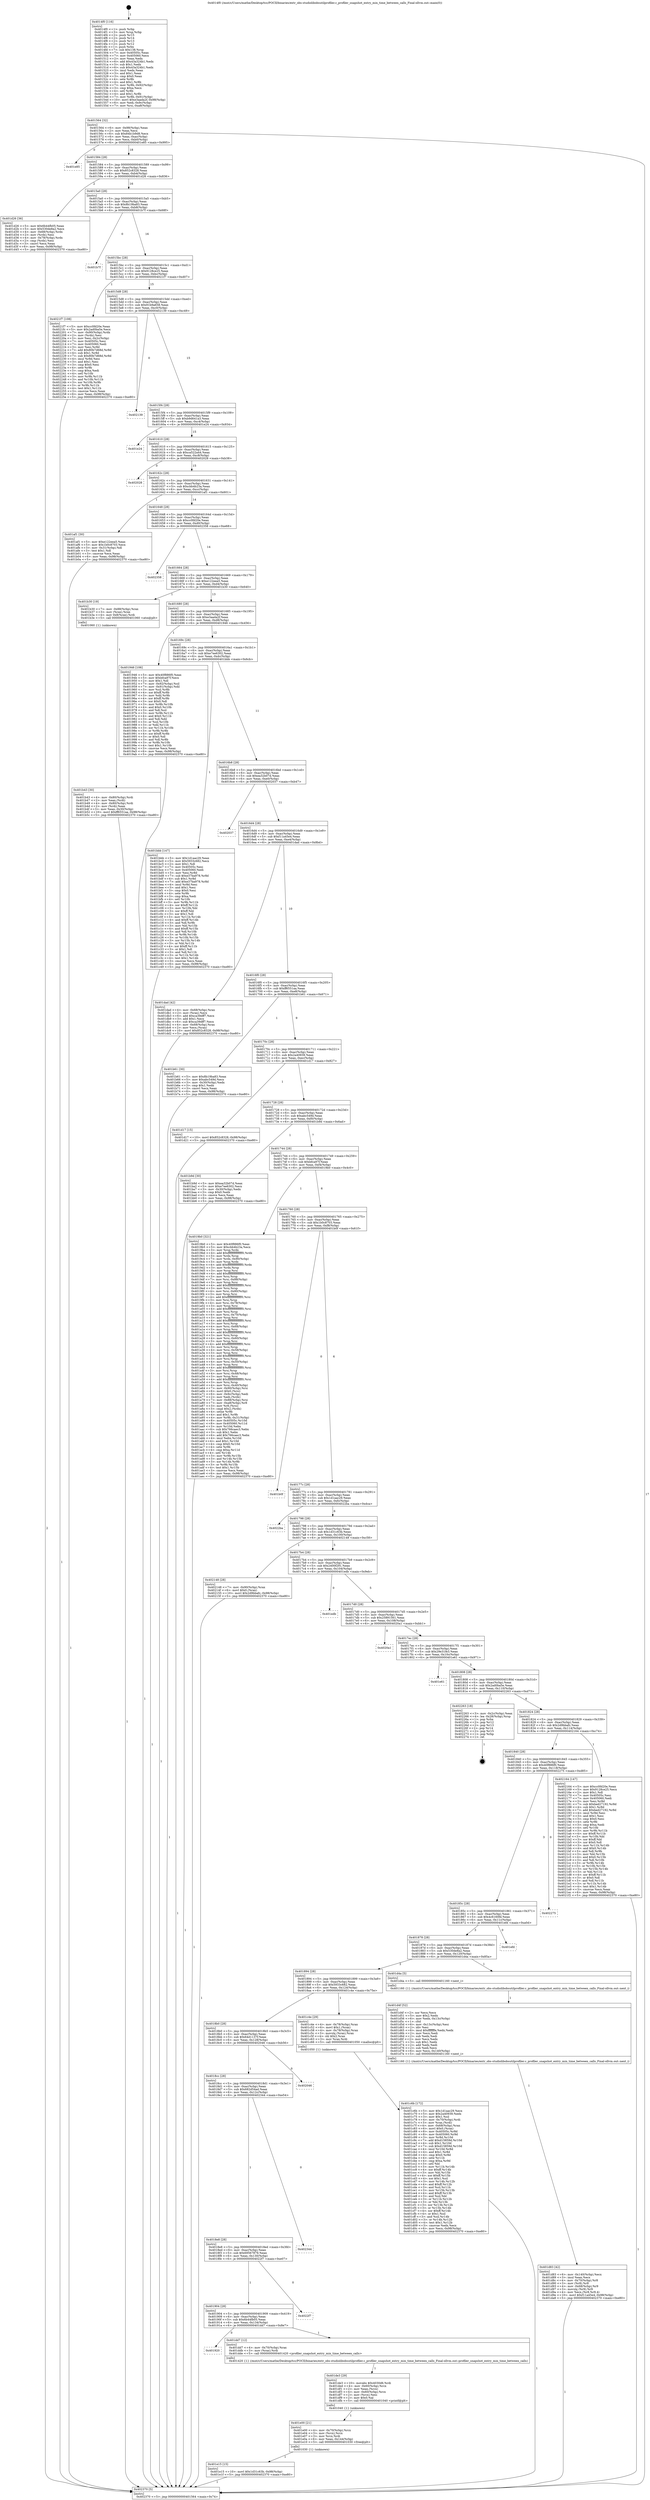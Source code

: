 digraph "0x4014f0" {
  label = "0x4014f0 (/mnt/c/Users/mathe/Desktop/tcc/POCII/binaries/extr_obs-studiolibobsutilprofiler.c_profiler_snapshot_entry_min_time_between_calls_Final-ollvm.out::main(0))"
  labelloc = "t"
  node[shape=record]

  Entry [label="",width=0.3,height=0.3,shape=circle,fillcolor=black,style=filled]
  "0x401564" [label="{
     0x401564 [32]\l
     | [instrs]\l
     &nbsp;&nbsp;0x401564 \<+6\>: mov -0x98(%rbp),%eax\l
     &nbsp;&nbsp;0x40156a \<+2\>: mov %eax,%ecx\l
     &nbsp;&nbsp;0x40156c \<+6\>: sub $0x84b1b9d8,%ecx\l
     &nbsp;&nbsp;0x401572 \<+6\>: mov %eax,-0xac(%rbp)\l
     &nbsp;&nbsp;0x401578 \<+6\>: mov %ecx,-0xb0(%rbp)\l
     &nbsp;&nbsp;0x40157e \<+6\>: je 0000000000401e85 \<main+0x995\>\l
  }"]
  "0x401e85" [label="{
     0x401e85\l
  }", style=dashed]
  "0x401584" [label="{
     0x401584 [28]\l
     | [instrs]\l
     &nbsp;&nbsp;0x401584 \<+5\>: jmp 0000000000401589 \<main+0x99\>\l
     &nbsp;&nbsp;0x401589 \<+6\>: mov -0xac(%rbp),%eax\l
     &nbsp;&nbsp;0x40158f \<+5\>: sub $0x852c8328,%eax\l
     &nbsp;&nbsp;0x401594 \<+6\>: mov %eax,-0xb4(%rbp)\l
     &nbsp;&nbsp;0x40159a \<+6\>: je 0000000000401d26 \<main+0x836\>\l
  }"]
  Exit [label="",width=0.3,height=0.3,shape=circle,fillcolor=black,style=filled,peripheries=2]
  "0x401d26" [label="{
     0x401d26 [36]\l
     | [instrs]\l
     &nbsp;&nbsp;0x401d26 \<+5\>: mov $0x6b44fb05,%eax\l
     &nbsp;&nbsp;0x401d2b \<+5\>: mov $0x530de8a2,%ecx\l
     &nbsp;&nbsp;0x401d30 \<+4\>: mov -0x68(%rbp),%rdx\l
     &nbsp;&nbsp;0x401d34 \<+2\>: mov (%rdx),%esi\l
     &nbsp;&nbsp;0x401d36 \<+4\>: mov -0x78(%rbp),%rdx\l
     &nbsp;&nbsp;0x401d3a \<+2\>: cmp (%rdx),%esi\l
     &nbsp;&nbsp;0x401d3c \<+3\>: cmovl %ecx,%eax\l
     &nbsp;&nbsp;0x401d3f \<+6\>: mov %eax,-0x98(%rbp)\l
     &nbsp;&nbsp;0x401d45 \<+5\>: jmp 0000000000402370 \<main+0xe80\>\l
  }"]
  "0x4015a0" [label="{
     0x4015a0 [28]\l
     | [instrs]\l
     &nbsp;&nbsp;0x4015a0 \<+5\>: jmp 00000000004015a5 \<main+0xb5\>\l
     &nbsp;&nbsp;0x4015a5 \<+6\>: mov -0xac(%rbp),%eax\l
     &nbsp;&nbsp;0x4015ab \<+5\>: sub $0x8b19ba83,%eax\l
     &nbsp;&nbsp;0x4015b0 \<+6\>: mov %eax,-0xb8(%rbp)\l
     &nbsp;&nbsp;0x4015b6 \<+6\>: je 0000000000401b7f \<main+0x68f\>\l
  }"]
  "0x401e15" [label="{
     0x401e15 [15]\l
     | [instrs]\l
     &nbsp;&nbsp;0x401e15 \<+10\>: movl $0x1d31c63b,-0x98(%rbp)\l
     &nbsp;&nbsp;0x401e1f \<+5\>: jmp 0000000000402370 \<main+0xe80\>\l
  }"]
  "0x401b7f" [label="{
     0x401b7f\l
  }", style=dashed]
  "0x4015bc" [label="{
     0x4015bc [28]\l
     | [instrs]\l
     &nbsp;&nbsp;0x4015bc \<+5\>: jmp 00000000004015c1 \<main+0xd1\>\l
     &nbsp;&nbsp;0x4015c1 \<+6\>: mov -0xac(%rbp),%eax\l
     &nbsp;&nbsp;0x4015c7 \<+5\>: sub $0x9128ce25,%eax\l
     &nbsp;&nbsp;0x4015cc \<+6\>: mov %eax,-0xbc(%rbp)\l
     &nbsp;&nbsp;0x4015d2 \<+6\>: je 00000000004021f7 \<main+0xd07\>\l
  }"]
  "0x401e00" [label="{
     0x401e00 [21]\l
     | [instrs]\l
     &nbsp;&nbsp;0x401e00 \<+4\>: mov -0x70(%rbp),%rcx\l
     &nbsp;&nbsp;0x401e04 \<+3\>: mov (%rcx),%rcx\l
     &nbsp;&nbsp;0x401e07 \<+3\>: mov %rcx,%rdi\l
     &nbsp;&nbsp;0x401e0a \<+6\>: mov %eax,-0x144(%rbp)\l
     &nbsp;&nbsp;0x401e10 \<+5\>: call 0000000000401030 \<free@plt\>\l
     | [calls]\l
     &nbsp;&nbsp;0x401030 \{1\} (unknown)\l
  }"]
  "0x4021f7" [label="{
     0x4021f7 [108]\l
     | [instrs]\l
     &nbsp;&nbsp;0x4021f7 \<+5\>: mov $0xcc0fd20e,%eax\l
     &nbsp;&nbsp;0x4021fc \<+5\>: mov $0x2ad0ba5e,%ecx\l
     &nbsp;&nbsp;0x402201 \<+7\>: mov -0x90(%rbp),%rdx\l
     &nbsp;&nbsp;0x402208 \<+2\>: mov (%rdx),%esi\l
     &nbsp;&nbsp;0x40220a \<+3\>: mov %esi,-0x2c(%rbp)\l
     &nbsp;&nbsp;0x40220d \<+7\>: mov 0x40505c,%esi\l
     &nbsp;&nbsp;0x402214 \<+7\>: mov 0x405060,%edi\l
     &nbsp;&nbsp;0x40221b \<+3\>: mov %esi,%r8d\l
     &nbsp;&nbsp;0x40221e \<+7\>: add $0x80b7d68d,%r8d\l
     &nbsp;&nbsp;0x402225 \<+4\>: sub $0x1,%r8d\l
     &nbsp;&nbsp;0x402229 \<+7\>: sub $0x80b7d68d,%r8d\l
     &nbsp;&nbsp;0x402230 \<+4\>: imul %r8d,%esi\l
     &nbsp;&nbsp;0x402234 \<+3\>: and $0x1,%esi\l
     &nbsp;&nbsp;0x402237 \<+3\>: cmp $0x0,%esi\l
     &nbsp;&nbsp;0x40223a \<+4\>: sete %r9b\l
     &nbsp;&nbsp;0x40223e \<+3\>: cmp $0xa,%edi\l
     &nbsp;&nbsp;0x402241 \<+4\>: setl %r10b\l
     &nbsp;&nbsp;0x402245 \<+3\>: mov %r9b,%r11b\l
     &nbsp;&nbsp;0x402248 \<+3\>: and %r10b,%r11b\l
     &nbsp;&nbsp;0x40224b \<+3\>: xor %r10b,%r9b\l
     &nbsp;&nbsp;0x40224e \<+3\>: or %r9b,%r11b\l
     &nbsp;&nbsp;0x402251 \<+4\>: test $0x1,%r11b\l
     &nbsp;&nbsp;0x402255 \<+3\>: cmovne %ecx,%eax\l
     &nbsp;&nbsp;0x402258 \<+6\>: mov %eax,-0x98(%rbp)\l
     &nbsp;&nbsp;0x40225e \<+5\>: jmp 0000000000402370 \<main+0xe80\>\l
  }"]
  "0x4015d8" [label="{
     0x4015d8 [28]\l
     | [instrs]\l
     &nbsp;&nbsp;0x4015d8 \<+5\>: jmp 00000000004015dd \<main+0xed\>\l
     &nbsp;&nbsp;0x4015dd \<+6\>: mov -0xac(%rbp),%eax\l
     &nbsp;&nbsp;0x4015e3 \<+5\>: sub $0x91b9a658,%eax\l
     &nbsp;&nbsp;0x4015e8 \<+6\>: mov %eax,-0xc0(%rbp)\l
     &nbsp;&nbsp;0x4015ee \<+6\>: je 0000000000402139 \<main+0xc49\>\l
  }"]
  "0x401de3" [label="{
     0x401de3 [29]\l
     | [instrs]\l
     &nbsp;&nbsp;0x401de3 \<+10\>: movabs $0x4030d6,%rdi\l
     &nbsp;&nbsp;0x401ded \<+4\>: mov -0x60(%rbp),%rcx\l
     &nbsp;&nbsp;0x401df1 \<+2\>: mov %eax,(%rcx)\l
     &nbsp;&nbsp;0x401df3 \<+4\>: mov -0x60(%rbp),%rcx\l
     &nbsp;&nbsp;0x401df7 \<+2\>: mov (%rcx),%esi\l
     &nbsp;&nbsp;0x401df9 \<+2\>: mov $0x0,%al\l
     &nbsp;&nbsp;0x401dfb \<+5\>: call 0000000000401040 \<printf@plt\>\l
     | [calls]\l
     &nbsp;&nbsp;0x401040 \{1\} (unknown)\l
  }"]
  "0x402139" [label="{
     0x402139\l
  }", style=dashed]
  "0x4015f4" [label="{
     0x4015f4 [28]\l
     | [instrs]\l
     &nbsp;&nbsp;0x4015f4 \<+5\>: jmp 00000000004015f9 \<main+0x109\>\l
     &nbsp;&nbsp;0x4015f9 \<+6\>: mov -0xac(%rbp),%eax\l
     &nbsp;&nbsp;0x4015ff \<+5\>: sub $0xb9d641a3,%eax\l
     &nbsp;&nbsp;0x401604 \<+6\>: mov %eax,-0xc4(%rbp)\l
     &nbsp;&nbsp;0x40160a \<+6\>: je 0000000000401e24 \<main+0x934\>\l
  }"]
  "0x401920" [label="{
     0x401920\l
  }", style=dashed]
  "0x401e24" [label="{
     0x401e24\l
  }", style=dashed]
  "0x401610" [label="{
     0x401610 [28]\l
     | [instrs]\l
     &nbsp;&nbsp;0x401610 \<+5\>: jmp 0000000000401615 \<main+0x125\>\l
     &nbsp;&nbsp;0x401615 \<+6\>: mov -0xac(%rbp),%eax\l
     &nbsp;&nbsp;0x40161b \<+5\>: sub $0xca522a44,%eax\l
     &nbsp;&nbsp;0x401620 \<+6\>: mov %eax,-0xc8(%rbp)\l
     &nbsp;&nbsp;0x401626 \<+6\>: je 0000000000402028 \<main+0xb38\>\l
  }"]
  "0x401dd7" [label="{
     0x401dd7 [12]\l
     | [instrs]\l
     &nbsp;&nbsp;0x401dd7 \<+4\>: mov -0x70(%rbp),%rax\l
     &nbsp;&nbsp;0x401ddb \<+3\>: mov (%rax),%rdi\l
     &nbsp;&nbsp;0x401dde \<+5\>: call 0000000000401420 \<profiler_snapshot_entry_min_time_between_calls\>\l
     | [calls]\l
     &nbsp;&nbsp;0x401420 \{1\} (/mnt/c/Users/mathe/Desktop/tcc/POCII/binaries/extr_obs-studiolibobsutilprofiler.c_profiler_snapshot_entry_min_time_between_calls_Final-ollvm.out::profiler_snapshot_entry_min_time_between_calls)\l
  }"]
  "0x402028" [label="{
     0x402028\l
  }", style=dashed]
  "0x40162c" [label="{
     0x40162c [28]\l
     | [instrs]\l
     &nbsp;&nbsp;0x40162c \<+5\>: jmp 0000000000401631 \<main+0x141\>\l
     &nbsp;&nbsp;0x401631 \<+6\>: mov -0xac(%rbp),%eax\l
     &nbsp;&nbsp;0x401637 \<+5\>: sub $0xcbb4b23a,%eax\l
     &nbsp;&nbsp;0x40163c \<+6\>: mov %eax,-0xcc(%rbp)\l
     &nbsp;&nbsp;0x401642 \<+6\>: je 0000000000401af1 \<main+0x601\>\l
  }"]
  "0x401904" [label="{
     0x401904 [28]\l
     | [instrs]\l
     &nbsp;&nbsp;0x401904 \<+5\>: jmp 0000000000401909 \<main+0x419\>\l
     &nbsp;&nbsp;0x401909 \<+6\>: mov -0xac(%rbp),%eax\l
     &nbsp;&nbsp;0x40190f \<+5\>: sub $0x6b44fb05,%eax\l
     &nbsp;&nbsp;0x401914 \<+6\>: mov %eax,-0x134(%rbp)\l
     &nbsp;&nbsp;0x40191a \<+6\>: je 0000000000401dd7 \<main+0x8e7\>\l
  }"]
  "0x401af1" [label="{
     0x401af1 [30]\l
     | [instrs]\l
     &nbsp;&nbsp;0x401af1 \<+5\>: mov $0xe122eea5,%eax\l
     &nbsp;&nbsp;0x401af6 \<+5\>: mov $0x1b0c8703,%ecx\l
     &nbsp;&nbsp;0x401afb \<+3\>: mov -0x31(%rbp),%dl\l
     &nbsp;&nbsp;0x401afe \<+3\>: test $0x1,%dl\l
     &nbsp;&nbsp;0x401b01 \<+3\>: cmovne %ecx,%eax\l
     &nbsp;&nbsp;0x401b04 \<+6\>: mov %eax,-0x98(%rbp)\l
     &nbsp;&nbsp;0x401b0a \<+5\>: jmp 0000000000402370 \<main+0xe80\>\l
  }"]
  "0x401648" [label="{
     0x401648 [28]\l
     | [instrs]\l
     &nbsp;&nbsp;0x401648 \<+5\>: jmp 000000000040164d \<main+0x15d\>\l
     &nbsp;&nbsp;0x40164d \<+6\>: mov -0xac(%rbp),%eax\l
     &nbsp;&nbsp;0x401653 \<+5\>: sub $0xcc0fd20e,%eax\l
     &nbsp;&nbsp;0x401658 \<+6\>: mov %eax,-0xd0(%rbp)\l
     &nbsp;&nbsp;0x40165e \<+6\>: je 0000000000402358 \<main+0xe68\>\l
  }"]
  "0x4022f7" [label="{
     0x4022f7\l
  }", style=dashed]
  "0x402358" [label="{
     0x402358\l
  }", style=dashed]
  "0x401664" [label="{
     0x401664 [28]\l
     | [instrs]\l
     &nbsp;&nbsp;0x401664 \<+5\>: jmp 0000000000401669 \<main+0x179\>\l
     &nbsp;&nbsp;0x401669 \<+6\>: mov -0xac(%rbp),%eax\l
     &nbsp;&nbsp;0x40166f \<+5\>: sub $0xe122eea5,%eax\l
     &nbsp;&nbsp;0x401674 \<+6\>: mov %eax,-0xd4(%rbp)\l
     &nbsp;&nbsp;0x40167a \<+6\>: je 0000000000401b30 \<main+0x640\>\l
  }"]
  "0x4018e8" [label="{
     0x4018e8 [28]\l
     | [instrs]\l
     &nbsp;&nbsp;0x4018e8 \<+5\>: jmp 00000000004018ed \<main+0x3fd\>\l
     &nbsp;&nbsp;0x4018ed \<+6\>: mov -0xac(%rbp),%eax\l
     &nbsp;&nbsp;0x4018f3 \<+5\>: sub $0x69567879,%eax\l
     &nbsp;&nbsp;0x4018f8 \<+6\>: mov %eax,-0x130(%rbp)\l
     &nbsp;&nbsp;0x4018fe \<+6\>: je 00000000004022f7 \<main+0xe07\>\l
  }"]
  "0x401b30" [label="{
     0x401b30 [19]\l
     | [instrs]\l
     &nbsp;&nbsp;0x401b30 \<+7\>: mov -0x88(%rbp),%rax\l
     &nbsp;&nbsp;0x401b37 \<+3\>: mov (%rax),%rax\l
     &nbsp;&nbsp;0x401b3a \<+4\>: mov 0x8(%rax),%rdi\l
     &nbsp;&nbsp;0x401b3e \<+5\>: call 0000000000401060 \<atoi@plt\>\l
     | [calls]\l
     &nbsp;&nbsp;0x401060 \{1\} (unknown)\l
  }"]
  "0x401680" [label="{
     0x401680 [28]\l
     | [instrs]\l
     &nbsp;&nbsp;0x401680 \<+5\>: jmp 0000000000401685 \<main+0x195\>\l
     &nbsp;&nbsp;0x401685 \<+6\>: mov -0xac(%rbp),%eax\l
     &nbsp;&nbsp;0x40168b \<+5\>: sub $0xe3aada2f,%eax\l
     &nbsp;&nbsp;0x401690 \<+6\>: mov %eax,-0xd8(%rbp)\l
     &nbsp;&nbsp;0x401696 \<+6\>: je 0000000000401946 \<main+0x456\>\l
  }"]
  "0x402344" [label="{
     0x402344\l
  }", style=dashed]
  "0x401946" [label="{
     0x401946 [106]\l
     | [instrs]\l
     &nbsp;&nbsp;0x401946 \<+5\>: mov $0x40f886f0,%eax\l
     &nbsp;&nbsp;0x40194b \<+5\>: mov $0xbfca97f,%ecx\l
     &nbsp;&nbsp;0x401950 \<+2\>: mov $0x1,%dl\l
     &nbsp;&nbsp;0x401952 \<+7\>: mov -0x92(%rbp),%sil\l
     &nbsp;&nbsp;0x401959 \<+7\>: mov -0x91(%rbp),%dil\l
     &nbsp;&nbsp;0x401960 \<+3\>: mov %sil,%r8b\l
     &nbsp;&nbsp;0x401963 \<+4\>: xor $0xff,%r8b\l
     &nbsp;&nbsp;0x401967 \<+3\>: mov %dil,%r9b\l
     &nbsp;&nbsp;0x40196a \<+4\>: xor $0xff,%r9b\l
     &nbsp;&nbsp;0x40196e \<+3\>: xor $0x0,%dl\l
     &nbsp;&nbsp;0x401971 \<+3\>: mov %r8b,%r10b\l
     &nbsp;&nbsp;0x401974 \<+4\>: and $0x0,%r10b\l
     &nbsp;&nbsp;0x401978 \<+3\>: and %dl,%sil\l
     &nbsp;&nbsp;0x40197b \<+3\>: mov %r9b,%r11b\l
     &nbsp;&nbsp;0x40197e \<+4\>: and $0x0,%r11b\l
     &nbsp;&nbsp;0x401982 \<+3\>: and %dl,%dil\l
     &nbsp;&nbsp;0x401985 \<+3\>: or %sil,%r10b\l
     &nbsp;&nbsp;0x401988 \<+3\>: or %dil,%r11b\l
     &nbsp;&nbsp;0x40198b \<+3\>: xor %r11b,%r10b\l
     &nbsp;&nbsp;0x40198e \<+3\>: or %r9b,%r8b\l
     &nbsp;&nbsp;0x401991 \<+4\>: xor $0xff,%r8b\l
     &nbsp;&nbsp;0x401995 \<+3\>: or $0x0,%dl\l
     &nbsp;&nbsp;0x401998 \<+3\>: and %dl,%r8b\l
     &nbsp;&nbsp;0x40199b \<+3\>: or %r8b,%r10b\l
     &nbsp;&nbsp;0x40199e \<+4\>: test $0x1,%r10b\l
     &nbsp;&nbsp;0x4019a2 \<+3\>: cmovne %ecx,%eax\l
     &nbsp;&nbsp;0x4019a5 \<+6\>: mov %eax,-0x98(%rbp)\l
     &nbsp;&nbsp;0x4019ab \<+5\>: jmp 0000000000402370 \<main+0xe80\>\l
  }"]
  "0x40169c" [label="{
     0x40169c [28]\l
     | [instrs]\l
     &nbsp;&nbsp;0x40169c \<+5\>: jmp 00000000004016a1 \<main+0x1b1\>\l
     &nbsp;&nbsp;0x4016a1 \<+6\>: mov -0xac(%rbp),%eax\l
     &nbsp;&nbsp;0x4016a7 \<+5\>: sub $0xe7ee6302,%eax\l
     &nbsp;&nbsp;0x4016ac \<+6\>: mov %eax,-0xdc(%rbp)\l
     &nbsp;&nbsp;0x4016b2 \<+6\>: je 0000000000401bbb \<main+0x6cb\>\l
  }"]
  "0x402370" [label="{
     0x402370 [5]\l
     | [instrs]\l
     &nbsp;&nbsp;0x402370 \<+5\>: jmp 0000000000401564 \<main+0x74\>\l
  }"]
  "0x4014f0" [label="{
     0x4014f0 [116]\l
     | [instrs]\l
     &nbsp;&nbsp;0x4014f0 \<+1\>: push %rbp\l
     &nbsp;&nbsp;0x4014f1 \<+3\>: mov %rsp,%rbp\l
     &nbsp;&nbsp;0x4014f4 \<+2\>: push %r15\l
     &nbsp;&nbsp;0x4014f6 \<+2\>: push %r14\l
     &nbsp;&nbsp;0x4014f8 \<+2\>: push %r13\l
     &nbsp;&nbsp;0x4014fa \<+2\>: push %r12\l
     &nbsp;&nbsp;0x4014fc \<+1\>: push %rbx\l
     &nbsp;&nbsp;0x4014fd \<+7\>: sub $0x138,%rsp\l
     &nbsp;&nbsp;0x401504 \<+7\>: mov 0x40505c,%eax\l
     &nbsp;&nbsp;0x40150b \<+7\>: mov 0x405060,%ecx\l
     &nbsp;&nbsp;0x401512 \<+2\>: mov %eax,%edx\l
     &nbsp;&nbsp;0x401514 \<+6\>: add $0x43a324b1,%edx\l
     &nbsp;&nbsp;0x40151a \<+3\>: sub $0x1,%edx\l
     &nbsp;&nbsp;0x40151d \<+6\>: sub $0x43a324b1,%edx\l
     &nbsp;&nbsp;0x401523 \<+3\>: imul %edx,%eax\l
     &nbsp;&nbsp;0x401526 \<+3\>: and $0x1,%eax\l
     &nbsp;&nbsp;0x401529 \<+3\>: cmp $0x0,%eax\l
     &nbsp;&nbsp;0x40152c \<+4\>: sete %r8b\l
     &nbsp;&nbsp;0x401530 \<+4\>: and $0x1,%r8b\l
     &nbsp;&nbsp;0x401534 \<+7\>: mov %r8b,-0x92(%rbp)\l
     &nbsp;&nbsp;0x40153b \<+3\>: cmp $0xa,%ecx\l
     &nbsp;&nbsp;0x40153e \<+4\>: setl %r8b\l
     &nbsp;&nbsp;0x401542 \<+4\>: and $0x1,%r8b\l
     &nbsp;&nbsp;0x401546 \<+7\>: mov %r8b,-0x91(%rbp)\l
     &nbsp;&nbsp;0x40154d \<+10\>: movl $0xe3aada2f,-0x98(%rbp)\l
     &nbsp;&nbsp;0x401557 \<+6\>: mov %edi,-0x9c(%rbp)\l
     &nbsp;&nbsp;0x40155d \<+7\>: mov %rsi,-0xa8(%rbp)\l
  }"]
  "0x4018cc" [label="{
     0x4018cc [28]\l
     | [instrs]\l
     &nbsp;&nbsp;0x4018cc \<+5\>: jmp 00000000004018d1 \<main+0x3e1\>\l
     &nbsp;&nbsp;0x4018d1 \<+6\>: mov -0xac(%rbp),%eax\l
     &nbsp;&nbsp;0x4018d7 \<+5\>: sub $0x682d54ad,%eax\l
     &nbsp;&nbsp;0x4018dc \<+6\>: mov %eax,-0x12c(%rbp)\l
     &nbsp;&nbsp;0x4018e2 \<+6\>: je 0000000000402344 \<main+0xe54\>\l
  }"]
  "0x401bbb" [label="{
     0x401bbb [147]\l
     | [instrs]\l
     &nbsp;&nbsp;0x401bbb \<+5\>: mov $0x1d1aac29,%eax\l
     &nbsp;&nbsp;0x401bc0 \<+5\>: mov $0x5933c682,%ecx\l
     &nbsp;&nbsp;0x401bc5 \<+2\>: mov $0x1,%dl\l
     &nbsp;&nbsp;0x401bc7 \<+7\>: mov 0x40505c,%esi\l
     &nbsp;&nbsp;0x401bce \<+7\>: mov 0x405060,%edi\l
     &nbsp;&nbsp;0x401bd5 \<+3\>: mov %esi,%r8d\l
     &nbsp;&nbsp;0x401bd8 \<+7\>: sub $0xe37ba978,%r8d\l
     &nbsp;&nbsp;0x401bdf \<+4\>: sub $0x1,%r8d\l
     &nbsp;&nbsp;0x401be3 \<+7\>: add $0xe37ba978,%r8d\l
     &nbsp;&nbsp;0x401bea \<+4\>: imul %r8d,%esi\l
     &nbsp;&nbsp;0x401bee \<+3\>: and $0x1,%esi\l
     &nbsp;&nbsp;0x401bf1 \<+3\>: cmp $0x0,%esi\l
     &nbsp;&nbsp;0x401bf4 \<+4\>: sete %r9b\l
     &nbsp;&nbsp;0x401bf8 \<+3\>: cmp $0xa,%edi\l
     &nbsp;&nbsp;0x401bfb \<+4\>: setl %r10b\l
     &nbsp;&nbsp;0x401bff \<+3\>: mov %r9b,%r11b\l
     &nbsp;&nbsp;0x401c02 \<+4\>: xor $0xff,%r11b\l
     &nbsp;&nbsp;0x401c06 \<+3\>: mov %r10b,%bl\l
     &nbsp;&nbsp;0x401c09 \<+3\>: xor $0xff,%bl\l
     &nbsp;&nbsp;0x401c0c \<+3\>: xor $0x1,%dl\l
     &nbsp;&nbsp;0x401c0f \<+3\>: mov %r11b,%r14b\l
     &nbsp;&nbsp;0x401c12 \<+4\>: and $0xff,%r14b\l
     &nbsp;&nbsp;0x401c16 \<+3\>: and %dl,%r9b\l
     &nbsp;&nbsp;0x401c19 \<+3\>: mov %bl,%r15b\l
     &nbsp;&nbsp;0x401c1c \<+4\>: and $0xff,%r15b\l
     &nbsp;&nbsp;0x401c20 \<+3\>: and %dl,%r10b\l
     &nbsp;&nbsp;0x401c23 \<+3\>: or %r9b,%r14b\l
     &nbsp;&nbsp;0x401c26 \<+3\>: or %r10b,%r15b\l
     &nbsp;&nbsp;0x401c29 \<+3\>: xor %r15b,%r14b\l
     &nbsp;&nbsp;0x401c2c \<+3\>: or %bl,%r11b\l
     &nbsp;&nbsp;0x401c2f \<+4\>: xor $0xff,%r11b\l
     &nbsp;&nbsp;0x401c33 \<+3\>: or $0x1,%dl\l
     &nbsp;&nbsp;0x401c36 \<+3\>: and %dl,%r11b\l
     &nbsp;&nbsp;0x401c39 \<+3\>: or %r11b,%r14b\l
     &nbsp;&nbsp;0x401c3c \<+4\>: test $0x1,%r14b\l
     &nbsp;&nbsp;0x401c40 \<+3\>: cmovne %ecx,%eax\l
     &nbsp;&nbsp;0x401c43 \<+6\>: mov %eax,-0x98(%rbp)\l
     &nbsp;&nbsp;0x401c49 \<+5\>: jmp 0000000000402370 \<main+0xe80\>\l
  }"]
  "0x4016b8" [label="{
     0x4016b8 [28]\l
     | [instrs]\l
     &nbsp;&nbsp;0x4016b8 \<+5\>: jmp 00000000004016bd \<main+0x1cd\>\l
     &nbsp;&nbsp;0x4016bd \<+6\>: mov -0xac(%rbp),%eax\l
     &nbsp;&nbsp;0x4016c3 \<+5\>: sub $0xea32b07d,%eax\l
     &nbsp;&nbsp;0x4016c8 \<+6\>: mov %eax,-0xe0(%rbp)\l
     &nbsp;&nbsp;0x4016ce \<+6\>: je 0000000000402037 \<main+0xb47\>\l
  }"]
  "0x402046" [label="{
     0x402046\l
  }", style=dashed]
  "0x402037" [label="{
     0x402037\l
  }", style=dashed]
  "0x4016d4" [label="{
     0x4016d4 [28]\l
     | [instrs]\l
     &nbsp;&nbsp;0x4016d4 \<+5\>: jmp 00000000004016d9 \<main+0x1e9\>\l
     &nbsp;&nbsp;0x4016d9 \<+6\>: mov -0xac(%rbp),%eax\l
     &nbsp;&nbsp;0x4016df \<+5\>: sub $0xf11a45e4,%eax\l
     &nbsp;&nbsp;0x4016e4 \<+6\>: mov %eax,-0xe4(%rbp)\l
     &nbsp;&nbsp;0x4016ea \<+6\>: je 0000000000401dad \<main+0x8bd\>\l
  }"]
  "0x401d83" [label="{
     0x401d83 [42]\l
     | [instrs]\l
     &nbsp;&nbsp;0x401d83 \<+6\>: mov -0x140(%rbp),%ecx\l
     &nbsp;&nbsp;0x401d89 \<+3\>: imul %eax,%ecx\l
     &nbsp;&nbsp;0x401d8c \<+4\>: mov -0x70(%rbp),%r8\l
     &nbsp;&nbsp;0x401d90 \<+3\>: mov (%r8),%r8\l
     &nbsp;&nbsp;0x401d93 \<+4\>: mov -0x68(%rbp),%r9\l
     &nbsp;&nbsp;0x401d97 \<+3\>: movslq (%r9),%r9\l
     &nbsp;&nbsp;0x401d9a \<+4\>: mov %ecx,(%r8,%r9,4)\l
     &nbsp;&nbsp;0x401d9e \<+10\>: movl $0xf11a45e4,-0x98(%rbp)\l
     &nbsp;&nbsp;0x401da8 \<+5\>: jmp 0000000000402370 \<main+0xe80\>\l
  }"]
  "0x401dad" [label="{
     0x401dad [42]\l
     | [instrs]\l
     &nbsp;&nbsp;0x401dad \<+4\>: mov -0x68(%rbp),%rax\l
     &nbsp;&nbsp;0x401db1 \<+2\>: mov (%rax),%ecx\l
     &nbsp;&nbsp;0x401db3 \<+6\>: add $0xca39dff7,%ecx\l
     &nbsp;&nbsp;0x401db9 \<+3\>: add $0x1,%ecx\l
     &nbsp;&nbsp;0x401dbc \<+6\>: sub $0xca39dff7,%ecx\l
     &nbsp;&nbsp;0x401dc2 \<+4\>: mov -0x68(%rbp),%rax\l
     &nbsp;&nbsp;0x401dc6 \<+2\>: mov %ecx,(%rax)\l
     &nbsp;&nbsp;0x401dc8 \<+10\>: movl $0x852c8328,-0x98(%rbp)\l
     &nbsp;&nbsp;0x401dd2 \<+5\>: jmp 0000000000402370 \<main+0xe80\>\l
  }"]
  "0x4016f0" [label="{
     0x4016f0 [28]\l
     | [instrs]\l
     &nbsp;&nbsp;0x4016f0 \<+5\>: jmp 00000000004016f5 \<main+0x205\>\l
     &nbsp;&nbsp;0x4016f5 \<+6\>: mov -0xac(%rbp),%eax\l
     &nbsp;&nbsp;0x4016fb \<+5\>: sub $0xff6551aa,%eax\l
     &nbsp;&nbsp;0x401700 \<+6\>: mov %eax,-0xe8(%rbp)\l
     &nbsp;&nbsp;0x401706 \<+6\>: je 0000000000401b61 \<main+0x671\>\l
  }"]
  "0x401d4f" [label="{
     0x401d4f [52]\l
     | [instrs]\l
     &nbsp;&nbsp;0x401d4f \<+2\>: xor %ecx,%ecx\l
     &nbsp;&nbsp;0x401d51 \<+5\>: mov $0x2,%edx\l
     &nbsp;&nbsp;0x401d56 \<+6\>: mov %edx,-0x13c(%rbp)\l
     &nbsp;&nbsp;0x401d5c \<+1\>: cltd\l
     &nbsp;&nbsp;0x401d5d \<+6\>: mov -0x13c(%rbp),%esi\l
     &nbsp;&nbsp;0x401d63 \<+2\>: idiv %esi\l
     &nbsp;&nbsp;0x401d65 \<+6\>: imul $0xfffffffe,%edx,%edx\l
     &nbsp;&nbsp;0x401d6b \<+2\>: mov %ecx,%edi\l
     &nbsp;&nbsp;0x401d6d \<+2\>: sub %edx,%edi\l
     &nbsp;&nbsp;0x401d6f \<+2\>: mov %ecx,%edx\l
     &nbsp;&nbsp;0x401d71 \<+3\>: sub $0x1,%edx\l
     &nbsp;&nbsp;0x401d74 \<+2\>: add %edx,%edi\l
     &nbsp;&nbsp;0x401d76 \<+2\>: sub %edi,%ecx\l
     &nbsp;&nbsp;0x401d78 \<+6\>: mov %ecx,-0x140(%rbp)\l
     &nbsp;&nbsp;0x401d7e \<+5\>: call 0000000000401160 \<next_i\>\l
     | [calls]\l
     &nbsp;&nbsp;0x401160 \{1\} (/mnt/c/Users/mathe/Desktop/tcc/POCII/binaries/extr_obs-studiolibobsutilprofiler.c_profiler_snapshot_entry_min_time_between_calls_Final-ollvm.out::next_i)\l
  }"]
  "0x401b61" [label="{
     0x401b61 [30]\l
     | [instrs]\l
     &nbsp;&nbsp;0x401b61 \<+5\>: mov $0x8b19ba83,%eax\l
     &nbsp;&nbsp;0x401b66 \<+5\>: mov $0xabc549d,%ecx\l
     &nbsp;&nbsp;0x401b6b \<+3\>: mov -0x30(%rbp),%edx\l
     &nbsp;&nbsp;0x401b6e \<+3\>: cmp $0x1,%edx\l
     &nbsp;&nbsp;0x401b71 \<+3\>: cmovl %ecx,%eax\l
     &nbsp;&nbsp;0x401b74 \<+6\>: mov %eax,-0x98(%rbp)\l
     &nbsp;&nbsp;0x401b7a \<+5\>: jmp 0000000000402370 \<main+0xe80\>\l
  }"]
  "0x40170c" [label="{
     0x40170c [28]\l
     | [instrs]\l
     &nbsp;&nbsp;0x40170c \<+5\>: jmp 0000000000401711 \<main+0x221\>\l
     &nbsp;&nbsp;0x401711 \<+6\>: mov -0xac(%rbp),%eax\l
     &nbsp;&nbsp;0x401717 \<+5\>: sub $0x2a40939,%eax\l
     &nbsp;&nbsp;0x40171c \<+6\>: mov %eax,-0xec(%rbp)\l
     &nbsp;&nbsp;0x401722 \<+6\>: je 0000000000401d17 \<main+0x827\>\l
  }"]
  "0x401c6b" [label="{
     0x401c6b [172]\l
     | [instrs]\l
     &nbsp;&nbsp;0x401c6b \<+5\>: mov $0x1d1aac29,%ecx\l
     &nbsp;&nbsp;0x401c70 \<+5\>: mov $0x2a40939,%edx\l
     &nbsp;&nbsp;0x401c75 \<+3\>: mov $0x1,%sil\l
     &nbsp;&nbsp;0x401c78 \<+4\>: mov -0x70(%rbp),%rdi\l
     &nbsp;&nbsp;0x401c7c \<+3\>: mov %rax,(%rdi)\l
     &nbsp;&nbsp;0x401c7f \<+4\>: mov -0x68(%rbp),%rax\l
     &nbsp;&nbsp;0x401c83 \<+6\>: movl $0x0,(%rax)\l
     &nbsp;&nbsp;0x401c89 \<+8\>: mov 0x40505c,%r8d\l
     &nbsp;&nbsp;0x401c91 \<+8\>: mov 0x405060,%r9d\l
     &nbsp;&nbsp;0x401c99 \<+3\>: mov %r8d,%r10d\l
     &nbsp;&nbsp;0x401c9c \<+7\>: add $0xd15859d,%r10d\l
     &nbsp;&nbsp;0x401ca3 \<+4\>: sub $0x1,%r10d\l
     &nbsp;&nbsp;0x401ca7 \<+7\>: sub $0xd15859d,%r10d\l
     &nbsp;&nbsp;0x401cae \<+4\>: imul %r10d,%r8d\l
     &nbsp;&nbsp;0x401cb2 \<+4\>: and $0x1,%r8d\l
     &nbsp;&nbsp;0x401cb6 \<+4\>: cmp $0x0,%r8d\l
     &nbsp;&nbsp;0x401cba \<+4\>: sete %r11b\l
     &nbsp;&nbsp;0x401cbe \<+4\>: cmp $0xa,%r9d\l
     &nbsp;&nbsp;0x401cc2 \<+3\>: setl %bl\l
     &nbsp;&nbsp;0x401cc5 \<+3\>: mov %r11b,%r14b\l
     &nbsp;&nbsp;0x401cc8 \<+4\>: xor $0xff,%r14b\l
     &nbsp;&nbsp;0x401ccc \<+3\>: mov %bl,%r15b\l
     &nbsp;&nbsp;0x401ccf \<+4\>: xor $0xff,%r15b\l
     &nbsp;&nbsp;0x401cd3 \<+4\>: xor $0x1,%sil\l
     &nbsp;&nbsp;0x401cd7 \<+3\>: mov %r14b,%r12b\l
     &nbsp;&nbsp;0x401cda \<+4\>: and $0xff,%r12b\l
     &nbsp;&nbsp;0x401cde \<+3\>: and %sil,%r11b\l
     &nbsp;&nbsp;0x401ce1 \<+3\>: mov %r15b,%r13b\l
     &nbsp;&nbsp;0x401ce4 \<+4\>: and $0xff,%r13b\l
     &nbsp;&nbsp;0x401ce8 \<+3\>: and %sil,%bl\l
     &nbsp;&nbsp;0x401ceb \<+3\>: or %r11b,%r12b\l
     &nbsp;&nbsp;0x401cee \<+3\>: or %bl,%r13b\l
     &nbsp;&nbsp;0x401cf1 \<+3\>: xor %r13b,%r12b\l
     &nbsp;&nbsp;0x401cf4 \<+3\>: or %r15b,%r14b\l
     &nbsp;&nbsp;0x401cf7 \<+4\>: xor $0xff,%r14b\l
     &nbsp;&nbsp;0x401cfb \<+4\>: or $0x1,%sil\l
     &nbsp;&nbsp;0x401cff \<+3\>: and %sil,%r14b\l
     &nbsp;&nbsp;0x401d02 \<+3\>: or %r14b,%r12b\l
     &nbsp;&nbsp;0x401d05 \<+4\>: test $0x1,%r12b\l
     &nbsp;&nbsp;0x401d09 \<+3\>: cmovne %edx,%ecx\l
     &nbsp;&nbsp;0x401d0c \<+6\>: mov %ecx,-0x98(%rbp)\l
     &nbsp;&nbsp;0x401d12 \<+5\>: jmp 0000000000402370 \<main+0xe80\>\l
  }"]
  "0x401d17" [label="{
     0x401d17 [15]\l
     | [instrs]\l
     &nbsp;&nbsp;0x401d17 \<+10\>: movl $0x852c8328,-0x98(%rbp)\l
     &nbsp;&nbsp;0x401d21 \<+5\>: jmp 0000000000402370 \<main+0xe80\>\l
  }"]
  "0x401728" [label="{
     0x401728 [28]\l
     | [instrs]\l
     &nbsp;&nbsp;0x401728 \<+5\>: jmp 000000000040172d \<main+0x23d\>\l
     &nbsp;&nbsp;0x40172d \<+6\>: mov -0xac(%rbp),%eax\l
     &nbsp;&nbsp;0x401733 \<+5\>: sub $0xabc549d,%eax\l
     &nbsp;&nbsp;0x401738 \<+6\>: mov %eax,-0xf0(%rbp)\l
     &nbsp;&nbsp;0x40173e \<+6\>: je 0000000000401b9d \<main+0x6ad\>\l
  }"]
  "0x4018b0" [label="{
     0x4018b0 [28]\l
     | [instrs]\l
     &nbsp;&nbsp;0x4018b0 \<+5\>: jmp 00000000004018b5 \<main+0x3c5\>\l
     &nbsp;&nbsp;0x4018b5 \<+6\>: mov -0xac(%rbp),%eax\l
     &nbsp;&nbsp;0x4018bb \<+5\>: sub $0x64d1137f,%eax\l
     &nbsp;&nbsp;0x4018c0 \<+6\>: mov %eax,-0x128(%rbp)\l
     &nbsp;&nbsp;0x4018c6 \<+6\>: je 0000000000402046 \<main+0xb56\>\l
  }"]
  "0x401b9d" [label="{
     0x401b9d [30]\l
     | [instrs]\l
     &nbsp;&nbsp;0x401b9d \<+5\>: mov $0xea32b07d,%eax\l
     &nbsp;&nbsp;0x401ba2 \<+5\>: mov $0xe7ee6302,%ecx\l
     &nbsp;&nbsp;0x401ba7 \<+3\>: mov -0x30(%rbp),%edx\l
     &nbsp;&nbsp;0x401baa \<+3\>: cmp $0x0,%edx\l
     &nbsp;&nbsp;0x401bad \<+3\>: cmove %ecx,%eax\l
     &nbsp;&nbsp;0x401bb0 \<+6\>: mov %eax,-0x98(%rbp)\l
     &nbsp;&nbsp;0x401bb6 \<+5\>: jmp 0000000000402370 \<main+0xe80\>\l
  }"]
  "0x401744" [label="{
     0x401744 [28]\l
     | [instrs]\l
     &nbsp;&nbsp;0x401744 \<+5\>: jmp 0000000000401749 \<main+0x259\>\l
     &nbsp;&nbsp;0x401749 \<+6\>: mov -0xac(%rbp),%eax\l
     &nbsp;&nbsp;0x40174f \<+5\>: sub $0xbfca97f,%eax\l
     &nbsp;&nbsp;0x401754 \<+6\>: mov %eax,-0xf4(%rbp)\l
     &nbsp;&nbsp;0x40175a \<+6\>: je 00000000004019b0 \<main+0x4c0\>\l
  }"]
  "0x401c4e" [label="{
     0x401c4e [29]\l
     | [instrs]\l
     &nbsp;&nbsp;0x401c4e \<+4\>: mov -0x78(%rbp),%rax\l
     &nbsp;&nbsp;0x401c52 \<+6\>: movl $0x1,(%rax)\l
     &nbsp;&nbsp;0x401c58 \<+4\>: mov -0x78(%rbp),%rax\l
     &nbsp;&nbsp;0x401c5c \<+3\>: movslq (%rax),%rax\l
     &nbsp;&nbsp;0x401c5f \<+4\>: shl $0x2,%rax\l
     &nbsp;&nbsp;0x401c63 \<+3\>: mov %rax,%rdi\l
     &nbsp;&nbsp;0x401c66 \<+5\>: call 0000000000401050 \<malloc@plt\>\l
     | [calls]\l
     &nbsp;&nbsp;0x401050 \{1\} (unknown)\l
  }"]
  "0x4019b0" [label="{
     0x4019b0 [321]\l
     | [instrs]\l
     &nbsp;&nbsp;0x4019b0 \<+5\>: mov $0x40f886f0,%eax\l
     &nbsp;&nbsp;0x4019b5 \<+5\>: mov $0xcbb4b23a,%ecx\l
     &nbsp;&nbsp;0x4019ba \<+3\>: mov %rsp,%rdx\l
     &nbsp;&nbsp;0x4019bd \<+4\>: add $0xfffffffffffffff0,%rdx\l
     &nbsp;&nbsp;0x4019c1 \<+3\>: mov %rdx,%rsp\l
     &nbsp;&nbsp;0x4019c4 \<+7\>: mov %rdx,-0x90(%rbp)\l
     &nbsp;&nbsp;0x4019cb \<+3\>: mov %rsp,%rdx\l
     &nbsp;&nbsp;0x4019ce \<+4\>: add $0xfffffffffffffff0,%rdx\l
     &nbsp;&nbsp;0x4019d2 \<+3\>: mov %rdx,%rsp\l
     &nbsp;&nbsp;0x4019d5 \<+3\>: mov %rsp,%rsi\l
     &nbsp;&nbsp;0x4019d8 \<+4\>: add $0xfffffffffffffff0,%rsi\l
     &nbsp;&nbsp;0x4019dc \<+3\>: mov %rsi,%rsp\l
     &nbsp;&nbsp;0x4019df \<+7\>: mov %rsi,-0x88(%rbp)\l
     &nbsp;&nbsp;0x4019e6 \<+3\>: mov %rsp,%rsi\l
     &nbsp;&nbsp;0x4019e9 \<+4\>: add $0xfffffffffffffff0,%rsi\l
     &nbsp;&nbsp;0x4019ed \<+3\>: mov %rsi,%rsp\l
     &nbsp;&nbsp;0x4019f0 \<+4\>: mov %rsi,-0x80(%rbp)\l
     &nbsp;&nbsp;0x4019f4 \<+3\>: mov %rsp,%rsi\l
     &nbsp;&nbsp;0x4019f7 \<+4\>: add $0xfffffffffffffff0,%rsi\l
     &nbsp;&nbsp;0x4019fb \<+3\>: mov %rsi,%rsp\l
     &nbsp;&nbsp;0x4019fe \<+4\>: mov %rsi,-0x78(%rbp)\l
     &nbsp;&nbsp;0x401a02 \<+3\>: mov %rsp,%rsi\l
     &nbsp;&nbsp;0x401a05 \<+4\>: add $0xfffffffffffffff0,%rsi\l
     &nbsp;&nbsp;0x401a09 \<+3\>: mov %rsi,%rsp\l
     &nbsp;&nbsp;0x401a0c \<+4\>: mov %rsi,-0x70(%rbp)\l
     &nbsp;&nbsp;0x401a10 \<+3\>: mov %rsp,%rsi\l
     &nbsp;&nbsp;0x401a13 \<+4\>: add $0xfffffffffffffff0,%rsi\l
     &nbsp;&nbsp;0x401a17 \<+3\>: mov %rsi,%rsp\l
     &nbsp;&nbsp;0x401a1a \<+4\>: mov %rsi,-0x68(%rbp)\l
     &nbsp;&nbsp;0x401a1e \<+3\>: mov %rsp,%rsi\l
     &nbsp;&nbsp;0x401a21 \<+4\>: add $0xfffffffffffffff0,%rsi\l
     &nbsp;&nbsp;0x401a25 \<+3\>: mov %rsi,%rsp\l
     &nbsp;&nbsp;0x401a28 \<+4\>: mov %rsi,-0x60(%rbp)\l
     &nbsp;&nbsp;0x401a2c \<+3\>: mov %rsp,%rsi\l
     &nbsp;&nbsp;0x401a2f \<+4\>: add $0xfffffffffffffff0,%rsi\l
     &nbsp;&nbsp;0x401a33 \<+3\>: mov %rsi,%rsp\l
     &nbsp;&nbsp;0x401a36 \<+4\>: mov %rsi,-0x58(%rbp)\l
     &nbsp;&nbsp;0x401a3a \<+3\>: mov %rsp,%rsi\l
     &nbsp;&nbsp;0x401a3d \<+4\>: add $0xfffffffffffffff0,%rsi\l
     &nbsp;&nbsp;0x401a41 \<+3\>: mov %rsi,%rsp\l
     &nbsp;&nbsp;0x401a44 \<+4\>: mov %rsi,-0x50(%rbp)\l
     &nbsp;&nbsp;0x401a48 \<+3\>: mov %rsp,%rsi\l
     &nbsp;&nbsp;0x401a4b \<+4\>: add $0xfffffffffffffff0,%rsi\l
     &nbsp;&nbsp;0x401a4f \<+3\>: mov %rsi,%rsp\l
     &nbsp;&nbsp;0x401a52 \<+4\>: mov %rsi,-0x48(%rbp)\l
     &nbsp;&nbsp;0x401a56 \<+3\>: mov %rsp,%rsi\l
     &nbsp;&nbsp;0x401a59 \<+4\>: add $0xfffffffffffffff0,%rsi\l
     &nbsp;&nbsp;0x401a5d \<+3\>: mov %rsi,%rsp\l
     &nbsp;&nbsp;0x401a60 \<+4\>: mov %rsi,-0x40(%rbp)\l
     &nbsp;&nbsp;0x401a64 \<+7\>: mov -0x90(%rbp),%rsi\l
     &nbsp;&nbsp;0x401a6b \<+6\>: movl $0x0,(%rsi)\l
     &nbsp;&nbsp;0x401a71 \<+6\>: mov -0x9c(%rbp),%edi\l
     &nbsp;&nbsp;0x401a77 \<+2\>: mov %edi,(%rdx)\l
     &nbsp;&nbsp;0x401a79 \<+7\>: mov -0x88(%rbp),%rsi\l
     &nbsp;&nbsp;0x401a80 \<+7\>: mov -0xa8(%rbp),%r8\l
     &nbsp;&nbsp;0x401a87 \<+3\>: mov %r8,(%rsi)\l
     &nbsp;&nbsp;0x401a8a \<+3\>: cmpl $0x2,(%rdx)\l
     &nbsp;&nbsp;0x401a8d \<+4\>: setne %r9b\l
     &nbsp;&nbsp;0x401a91 \<+4\>: and $0x1,%r9b\l
     &nbsp;&nbsp;0x401a95 \<+4\>: mov %r9b,-0x31(%rbp)\l
     &nbsp;&nbsp;0x401a99 \<+8\>: mov 0x40505c,%r10d\l
     &nbsp;&nbsp;0x401aa1 \<+8\>: mov 0x405060,%r11d\l
     &nbsp;&nbsp;0x401aa9 \<+3\>: mov %r10d,%ebx\l
     &nbsp;&nbsp;0x401aac \<+6\>: sub $0x766caec3,%ebx\l
     &nbsp;&nbsp;0x401ab2 \<+3\>: sub $0x1,%ebx\l
     &nbsp;&nbsp;0x401ab5 \<+6\>: add $0x766caec3,%ebx\l
     &nbsp;&nbsp;0x401abb \<+4\>: imul %ebx,%r10d\l
     &nbsp;&nbsp;0x401abf \<+4\>: and $0x1,%r10d\l
     &nbsp;&nbsp;0x401ac3 \<+4\>: cmp $0x0,%r10d\l
     &nbsp;&nbsp;0x401ac7 \<+4\>: sete %r9b\l
     &nbsp;&nbsp;0x401acb \<+4\>: cmp $0xa,%r11d\l
     &nbsp;&nbsp;0x401acf \<+4\>: setl %r14b\l
     &nbsp;&nbsp;0x401ad3 \<+3\>: mov %r9b,%r15b\l
     &nbsp;&nbsp;0x401ad6 \<+3\>: and %r14b,%r15b\l
     &nbsp;&nbsp;0x401ad9 \<+3\>: xor %r14b,%r9b\l
     &nbsp;&nbsp;0x401adc \<+3\>: or %r9b,%r15b\l
     &nbsp;&nbsp;0x401adf \<+4\>: test $0x1,%r15b\l
     &nbsp;&nbsp;0x401ae3 \<+3\>: cmovne %ecx,%eax\l
     &nbsp;&nbsp;0x401ae6 \<+6\>: mov %eax,-0x98(%rbp)\l
     &nbsp;&nbsp;0x401aec \<+5\>: jmp 0000000000402370 \<main+0xe80\>\l
  }"]
  "0x401760" [label="{
     0x401760 [28]\l
     | [instrs]\l
     &nbsp;&nbsp;0x401760 \<+5\>: jmp 0000000000401765 \<main+0x275\>\l
     &nbsp;&nbsp;0x401765 \<+6\>: mov -0xac(%rbp),%eax\l
     &nbsp;&nbsp;0x40176b \<+5\>: sub $0x1b0c8703,%eax\l
     &nbsp;&nbsp;0x401770 \<+6\>: mov %eax,-0xf8(%rbp)\l
     &nbsp;&nbsp;0x401776 \<+6\>: je 0000000000401b0f \<main+0x61f\>\l
  }"]
  "0x401894" [label="{
     0x401894 [28]\l
     | [instrs]\l
     &nbsp;&nbsp;0x401894 \<+5\>: jmp 0000000000401899 \<main+0x3a9\>\l
     &nbsp;&nbsp;0x401899 \<+6\>: mov -0xac(%rbp),%eax\l
     &nbsp;&nbsp;0x40189f \<+5\>: sub $0x5933c682,%eax\l
     &nbsp;&nbsp;0x4018a4 \<+6\>: mov %eax,-0x124(%rbp)\l
     &nbsp;&nbsp;0x4018aa \<+6\>: je 0000000000401c4e \<main+0x75e\>\l
  }"]
  "0x401b43" [label="{
     0x401b43 [30]\l
     | [instrs]\l
     &nbsp;&nbsp;0x401b43 \<+4\>: mov -0x80(%rbp),%rdi\l
     &nbsp;&nbsp;0x401b47 \<+2\>: mov %eax,(%rdi)\l
     &nbsp;&nbsp;0x401b49 \<+4\>: mov -0x80(%rbp),%rdi\l
     &nbsp;&nbsp;0x401b4d \<+2\>: mov (%rdi),%eax\l
     &nbsp;&nbsp;0x401b4f \<+3\>: mov %eax,-0x30(%rbp)\l
     &nbsp;&nbsp;0x401b52 \<+10\>: movl $0xff6551aa,-0x98(%rbp)\l
     &nbsp;&nbsp;0x401b5c \<+5\>: jmp 0000000000402370 \<main+0xe80\>\l
  }"]
  "0x401d4a" [label="{
     0x401d4a [5]\l
     | [instrs]\l
     &nbsp;&nbsp;0x401d4a \<+5\>: call 0000000000401160 \<next_i\>\l
     | [calls]\l
     &nbsp;&nbsp;0x401160 \{1\} (/mnt/c/Users/mathe/Desktop/tcc/POCII/binaries/extr_obs-studiolibobsutilprofiler.c_profiler_snapshot_entry_min_time_between_calls_Final-ollvm.out::next_i)\l
  }"]
  "0x401b0f" [label="{
     0x401b0f\l
  }", style=dashed]
  "0x40177c" [label="{
     0x40177c [28]\l
     | [instrs]\l
     &nbsp;&nbsp;0x40177c \<+5\>: jmp 0000000000401781 \<main+0x291\>\l
     &nbsp;&nbsp;0x401781 \<+6\>: mov -0xac(%rbp),%eax\l
     &nbsp;&nbsp;0x401787 \<+5\>: sub $0x1d1aac29,%eax\l
     &nbsp;&nbsp;0x40178c \<+6\>: mov %eax,-0xfc(%rbp)\l
     &nbsp;&nbsp;0x401792 \<+6\>: je 00000000004022ba \<main+0xdca\>\l
  }"]
  "0x401878" [label="{
     0x401878 [28]\l
     | [instrs]\l
     &nbsp;&nbsp;0x401878 \<+5\>: jmp 000000000040187d \<main+0x38d\>\l
     &nbsp;&nbsp;0x40187d \<+6\>: mov -0xac(%rbp),%eax\l
     &nbsp;&nbsp;0x401883 \<+5\>: sub $0x530de8a2,%eax\l
     &nbsp;&nbsp;0x401888 \<+6\>: mov %eax,-0x120(%rbp)\l
     &nbsp;&nbsp;0x40188e \<+6\>: je 0000000000401d4a \<main+0x85a\>\l
  }"]
  "0x4022ba" [label="{
     0x4022ba\l
  }", style=dashed]
  "0x401798" [label="{
     0x401798 [28]\l
     | [instrs]\l
     &nbsp;&nbsp;0x401798 \<+5\>: jmp 000000000040179d \<main+0x2ad\>\l
     &nbsp;&nbsp;0x40179d \<+6\>: mov -0xac(%rbp),%eax\l
     &nbsp;&nbsp;0x4017a3 \<+5\>: sub $0x1d31c63b,%eax\l
     &nbsp;&nbsp;0x4017a8 \<+6\>: mov %eax,-0x100(%rbp)\l
     &nbsp;&nbsp;0x4017ae \<+6\>: je 0000000000402148 \<main+0xc58\>\l
  }"]
  "0x401efd" [label="{
     0x401efd\l
  }", style=dashed]
  "0x402148" [label="{
     0x402148 [28]\l
     | [instrs]\l
     &nbsp;&nbsp;0x402148 \<+7\>: mov -0x90(%rbp),%rax\l
     &nbsp;&nbsp;0x40214f \<+6\>: movl $0x0,(%rax)\l
     &nbsp;&nbsp;0x402155 \<+10\>: movl $0x2d9bbafc,-0x98(%rbp)\l
     &nbsp;&nbsp;0x40215f \<+5\>: jmp 0000000000402370 \<main+0xe80\>\l
  }"]
  "0x4017b4" [label="{
     0x4017b4 [28]\l
     | [instrs]\l
     &nbsp;&nbsp;0x4017b4 \<+5\>: jmp 00000000004017b9 \<main+0x2c9\>\l
     &nbsp;&nbsp;0x4017b9 \<+6\>: mov -0xac(%rbp),%eax\l
     &nbsp;&nbsp;0x4017bf \<+5\>: sub $0x2400f291,%eax\l
     &nbsp;&nbsp;0x4017c4 \<+6\>: mov %eax,-0x104(%rbp)\l
     &nbsp;&nbsp;0x4017ca \<+6\>: je 0000000000401edb \<main+0x9eb\>\l
  }"]
  "0x40185c" [label="{
     0x40185c [28]\l
     | [instrs]\l
     &nbsp;&nbsp;0x40185c \<+5\>: jmp 0000000000401861 \<main+0x371\>\l
     &nbsp;&nbsp;0x401861 \<+6\>: mov -0xac(%rbp),%eax\l
     &nbsp;&nbsp;0x401867 \<+5\>: sub $0x4c6160fd,%eax\l
     &nbsp;&nbsp;0x40186c \<+6\>: mov %eax,-0x11c(%rbp)\l
     &nbsp;&nbsp;0x401872 \<+6\>: je 0000000000401efd \<main+0xa0d\>\l
  }"]
  "0x401edb" [label="{
     0x401edb\l
  }", style=dashed]
  "0x4017d0" [label="{
     0x4017d0 [28]\l
     | [instrs]\l
     &nbsp;&nbsp;0x4017d0 \<+5\>: jmp 00000000004017d5 \<main+0x2e5\>\l
     &nbsp;&nbsp;0x4017d5 \<+6\>: mov -0xac(%rbp),%eax\l
     &nbsp;&nbsp;0x4017db \<+5\>: sub $0x25891561,%eax\l
     &nbsp;&nbsp;0x4017e0 \<+6\>: mov %eax,-0x108(%rbp)\l
     &nbsp;&nbsp;0x4017e6 \<+6\>: je 00000000004020a1 \<main+0xbb1\>\l
  }"]
  "0x402275" [label="{
     0x402275\l
  }", style=dashed]
  "0x4020a1" [label="{
     0x4020a1\l
  }", style=dashed]
  "0x4017ec" [label="{
     0x4017ec [28]\l
     | [instrs]\l
     &nbsp;&nbsp;0x4017ec \<+5\>: jmp 00000000004017f1 \<main+0x301\>\l
     &nbsp;&nbsp;0x4017f1 \<+6\>: mov -0xac(%rbp),%eax\l
     &nbsp;&nbsp;0x4017f7 \<+5\>: sub $0x29e31fe3,%eax\l
     &nbsp;&nbsp;0x4017fc \<+6\>: mov %eax,-0x10c(%rbp)\l
     &nbsp;&nbsp;0x401802 \<+6\>: je 0000000000401e61 \<main+0x971\>\l
  }"]
  "0x401840" [label="{
     0x401840 [28]\l
     | [instrs]\l
     &nbsp;&nbsp;0x401840 \<+5\>: jmp 0000000000401845 \<main+0x355\>\l
     &nbsp;&nbsp;0x401845 \<+6\>: mov -0xac(%rbp),%eax\l
     &nbsp;&nbsp;0x40184b \<+5\>: sub $0x40f886f0,%eax\l
     &nbsp;&nbsp;0x401850 \<+6\>: mov %eax,-0x118(%rbp)\l
     &nbsp;&nbsp;0x401856 \<+6\>: je 0000000000402275 \<main+0xd85\>\l
  }"]
  "0x401e61" [label="{
     0x401e61\l
  }", style=dashed]
  "0x401808" [label="{
     0x401808 [28]\l
     | [instrs]\l
     &nbsp;&nbsp;0x401808 \<+5\>: jmp 000000000040180d \<main+0x31d\>\l
     &nbsp;&nbsp;0x40180d \<+6\>: mov -0xac(%rbp),%eax\l
     &nbsp;&nbsp;0x401813 \<+5\>: sub $0x2ad0ba5e,%eax\l
     &nbsp;&nbsp;0x401818 \<+6\>: mov %eax,-0x110(%rbp)\l
     &nbsp;&nbsp;0x40181e \<+6\>: je 0000000000402263 \<main+0xd73\>\l
  }"]
  "0x402164" [label="{
     0x402164 [147]\l
     | [instrs]\l
     &nbsp;&nbsp;0x402164 \<+5\>: mov $0xcc0fd20e,%eax\l
     &nbsp;&nbsp;0x402169 \<+5\>: mov $0x9128ce25,%ecx\l
     &nbsp;&nbsp;0x40216e \<+2\>: mov $0x1,%dl\l
     &nbsp;&nbsp;0x402170 \<+7\>: mov 0x40505c,%esi\l
     &nbsp;&nbsp;0x402177 \<+7\>: mov 0x405060,%edi\l
     &nbsp;&nbsp;0x40217e \<+3\>: mov %esi,%r8d\l
     &nbsp;&nbsp;0x402181 \<+7\>: sub $0xbed27192,%r8d\l
     &nbsp;&nbsp;0x402188 \<+4\>: sub $0x1,%r8d\l
     &nbsp;&nbsp;0x40218c \<+7\>: add $0xbed27192,%r8d\l
     &nbsp;&nbsp;0x402193 \<+4\>: imul %r8d,%esi\l
     &nbsp;&nbsp;0x402197 \<+3\>: and $0x1,%esi\l
     &nbsp;&nbsp;0x40219a \<+3\>: cmp $0x0,%esi\l
     &nbsp;&nbsp;0x40219d \<+4\>: sete %r9b\l
     &nbsp;&nbsp;0x4021a1 \<+3\>: cmp $0xa,%edi\l
     &nbsp;&nbsp;0x4021a4 \<+4\>: setl %r10b\l
     &nbsp;&nbsp;0x4021a8 \<+3\>: mov %r9b,%r11b\l
     &nbsp;&nbsp;0x4021ab \<+4\>: xor $0xff,%r11b\l
     &nbsp;&nbsp;0x4021af \<+3\>: mov %r10b,%bl\l
     &nbsp;&nbsp;0x4021b2 \<+3\>: xor $0xff,%bl\l
     &nbsp;&nbsp;0x4021b5 \<+3\>: xor $0x0,%dl\l
     &nbsp;&nbsp;0x4021b8 \<+3\>: mov %r11b,%r14b\l
     &nbsp;&nbsp;0x4021bb \<+4\>: and $0x0,%r14b\l
     &nbsp;&nbsp;0x4021bf \<+3\>: and %dl,%r9b\l
     &nbsp;&nbsp;0x4021c2 \<+3\>: mov %bl,%r15b\l
     &nbsp;&nbsp;0x4021c5 \<+4\>: and $0x0,%r15b\l
     &nbsp;&nbsp;0x4021c9 \<+3\>: and %dl,%r10b\l
     &nbsp;&nbsp;0x4021cc \<+3\>: or %r9b,%r14b\l
     &nbsp;&nbsp;0x4021cf \<+3\>: or %r10b,%r15b\l
     &nbsp;&nbsp;0x4021d2 \<+3\>: xor %r15b,%r14b\l
     &nbsp;&nbsp;0x4021d5 \<+3\>: or %bl,%r11b\l
     &nbsp;&nbsp;0x4021d8 \<+4\>: xor $0xff,%r11b\l
     &nbsp;&nbsp;0x4021dc \<+3\>: or $0x0,%dl\l
     &nbsp;&nbsp;0x4021df \<+3\>: and %dl,%r11b\l
     &nbsp;&nbsp;0x4021e2 \<+3\>: or %r11b,%r14b\l
     &nbsp;&nbsp;0x4021e5 \<+4\>: test $0x1,%r14b\l
     &nbsp;&nbsp;0x4021e9 \<+3\>: cmovne %ecx,%eax\l
     &nbsp;&nbsp;0x4021ec \<+6\>: mov %eax,-0x98(%rbp)\l
     &nbsp;&nbsp;0x4021f2 \<+5\>: jmp 0000000000402370 \<main+0xe80\>\l
  }"]
  "0x402263" [label="{
     0x402263 [18]\l
     | [instrs]\l
     &nbsp;&nbsp;0x402263 \<+3\>: mov -0x2c(%rbp),%eax\l
     &nbsp;&nbsp;0x402266 \<+4\>: lea -0x28(%rbp),%rsp\l
     &nbsp;&nbsp;0x40226a \<+1\>: pop %rbx\l
     &nbsp;&nbsp;0x40226b \<+2\>: pop %r12\l
     &nbsp;&nbsp;0x40226d \<+2\>: pop %r13\l
     &nbsp;&nbsp;0x40226f \<+2\>: pop %r14\l
     &nbsp;&nbsp;0x402271 \<+2\>: pop %r15\l
     &nbsp;&nbsp;0x402273 \<+1\>: pop %rbp\l
     &nbsp;&nbsp;0x402274 \<+1\>: ret\l
  }"]
  "0x401824" [label="{
     0x401824 [28]\l
     | [instrs]\l
     &nbsp;&nbsp;0x401824 \<+5\>: jmp 0000000000401829 \<main+0x339\>\l
     &nbsp;&nbsp;0x401829 \<+6\>: mov -0xac(%rbp),%eax\l
     &nbsp;&nbsp;0x40182f \<+5\>: sub $0x2d9bbafc,%eax\l
     &nbsp;&nbsp;0x401834 \<+6\>: mov %eax,-0x114(%rbp)\l
     &nbsp;&nbsp;0x40183a \<+6\>: je 0000000000402164 \<main+0xc74\>\l
  }"]
  Entry -> "0x4014f0" [label=" 1"]
  "0x401564" -> "0x401e85" [label=" 0"]
  "0x401564" -> "0x401584" [label=" 18"]
  "0x402263" -> Exit [label=" 1"]
  "0x401584" -> "0x401d26" [label=" 2"]
  "0x401584" -> "0x4015a0" [label=" 16"]
  "0x4021f7" -> "0x402370" [label=" 1"]
  "0x4015a0" -> "0x401b7f" [label=" 0"]
  "0x4015a0" -> "0x4015bc" [label=" 16"]
  "0x402164" -> "0x402370" [label=" 1"]
  "0x4015bc" -> "0x4021f7" [label=" 1"]
  "0x4015bc" -> "0x4015d8" [label=" 15"]
  "0x402148" -> "0x402370" [label=" 1"]
  "0x4015d8" -> "0x402139" [label=" 0"]
  "0x4015d8" -> "0x4015f4" [label=" 15"]
  "0x401e15" -> "0x402370" [label=" 1"]
  "0x4015f4" -> "0x401e24" [label=" 0"]
  "0x4015f4" -> "0x401610" [label=" 15"]
  "0x401e00" -> "0x401e15" [label=" 1"]
  "0x401610" -> "0x402028" [label=" 0"]
  "0x401610" -> "0x40162c" [label=" 15"]
  "0x401de3" -> "0x401e00" [label=" 1"]
  "0x40162c" -> "0x401af1" [label=" 1"]
  "0x40162c" -> "0x401648" [label=" 14"]
  "0x401904" -> "0x401920" [label=" 0"]
  "0x401648" -> "0x402358" [label=" 0"]
  "0x401648" -> "0x401664" [label=" 14"]
  "0x401904" -> "0x401dd7" [label=" 1"]
  "0x401664" -> "0x401b30" [label=" 1"]
  "0x401664" -> "0x401680" [label=" 13"]
  "0x4018e8" -> "0x401904" [label=" 1"]
  "0x401680" -> "0x401946" [label=" 1"]
  "0x401680" -> "0x40169c" [label=" 12"]
  "0x401946" -> "0x402370" [label=" 1"]
  "0x4014f0" -> "0x401564" [label=" 1"]
  "0x402370" -> "0x401564" [label=" 17"]
  "0x4018e8" -> "0x4022f7" [label=" 0"]
  "0x40169c" -> "0x401bbb" [label=" 1"]
  "0x40169c" -> "0x4016b8" [label=" 11"]
  "0x4018cc" -> "0x4018e8" [label=" 1"]
  "0x4016b8" -> "0x402037" [label=" 0"]
  "0x4016b8" -> "0x4016d4" [label=" 11"]
  "0x4018cc" -> "0x402344" [label=" 0"]
  "0x4016d4" -> "0x401dad" [label=" 1"]
  "0x4016d4" -> "0x4016f0" [label=" 10"]
  "0x4018b0" -> "0x4018cc" [label=" 1"]
  "0x4016f0" -> "0x401b61" [label=" 1"]
  "0x4016f0" -> "0x40170c" [label=" 9"]
  "0x4018b0" -> "0x402046" [label=" 0"]
  "0x40170c" -> "0x401d17" [label=" 1"]
  "0x40170c" -> "0x401728" [label=" 8"]
  "0x401dd7" -> "0x401de3" [label=" 1"]
  "0x401728" -> "0x401b9d" [label=" 1"]
  "0x401728" -> "0x401744" [label=" 7"]
  "0x401dad" -> "0x402370" [label=" 1"]
  "0x401744" -> "0x4019b0" [label=" 1"]
  "0x401744" -> "0x401760" [label=" 6"]
  "0x401d83" -> "0x402370" [label=" 1"]
  "0x4019b0" -> "0x402370" [label=" 1"]
  "0x401af1" -> "0x402370" [label=" 1"]
  "0x401b30" -> "0x401b43" [label=" 1"]
  "0x401b43" -> "0x402370" [label=" 1"]
  "0x401b61" -> "0x402370" [label=" 1"]
  "0x401b9d" -> "0x402370" [label=" 1"]
  "0x401bbb" -> "0x402370" [label=" 1"]
  "0x401d4a" -> "0x401d4f" [label=" 1"]
  "0x401760" -> "0x401b0f" [label=" 0"]
  "0x401760" -> "0x40177c" [label=" 6"]
  "0x401d26" -> "0x402370" [label=" 2"]
  "0x40177c" -> "0x4022ba" [label=" 0"]
  "0x40177c" -> "0x401798" [label=" 6"]
  "0x401c6b" -> "0x402370" [label=" 1"]
  "0x401798" -> "0x402148" [label=" 1"]
  "0x401798" -> "0x4017b4" [label=" 5"]
  "0x401c4e" -> "0x401c6b" [label=" 1"]
  "0x4017b4" -> "0x401edb" [label=" 0"]
  "0x4017b4" -> "0x4017d0" [label=" 5"]
  "0x401894" -> "0x401c4e" [label=" 1"]
  "0x4017d0" -> "0x4020a1" [label=" 0"]
  "0x4017d0" -> "0x4017ec" [label=" 5"]
  "0x401d4f" -> "0x401d83" [label=" 1"]
  "0x4017ec" -> "0x401e61" [label=" 0"]
  "0x4017ec" -> "0x401808" [label=" 5"]
  "0x401878" -> "0x401d4a" [label=" 1"]
  "0x401808" -> "0x402263" [label=" 1"]
  "0x401808" -> "0x401824" [label=" 4"]
  "0x401d17" -> "0x402370" [label=" 1"]
  "0x401824" -> "0x402164" [label=" 1"]
  "0x401824" -> "0x401840" [label=" 3"]
  "0x401878" -> "0x401894" [label=" 2"]
  "0x401840" -> "0x402275" [label=" 0"]
  "0x401840" -> "0x40185c" [label=" 3"]
  "0x401894" -> "0x4018b0" [label=" 1"]
  "0x40185c" -> "0x401efd" [label=" 0"]
  "0x40185c" -> "0x401878" [label=" 3"]
}
